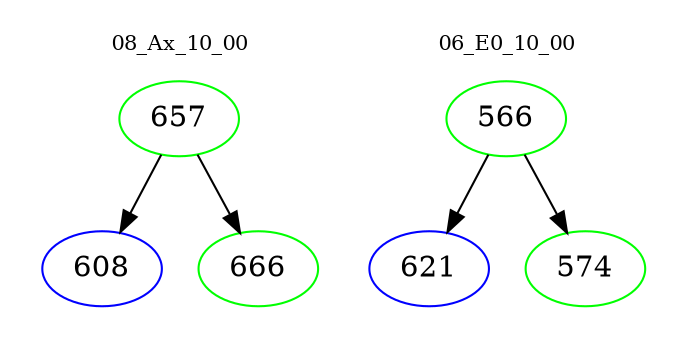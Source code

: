 digraph{
subgraph cluster_0 {
color = white
label = "08_Ax_10_00";
fontsize=10;
T0_657 [label="657", color="green"]
T0_657 -> T0_608 [color="black"]
T0_608 [label="608", color="blue"]
T0_657 -> T0_666 [color="black"]
T0_666 [label="666", color="green"]
}
subgraph cluster_1 {
color = white
label = "06_E0_10_00";
fontsize=10;
T1_566 [label="566", color="green"]
T1_566 -> T1_621 [color="black"]
T1_621 [label="621", color="blue"]
T1_566 -> T1_574 [color="black"]
T1_574 [label="574", color="green"]
}
}

